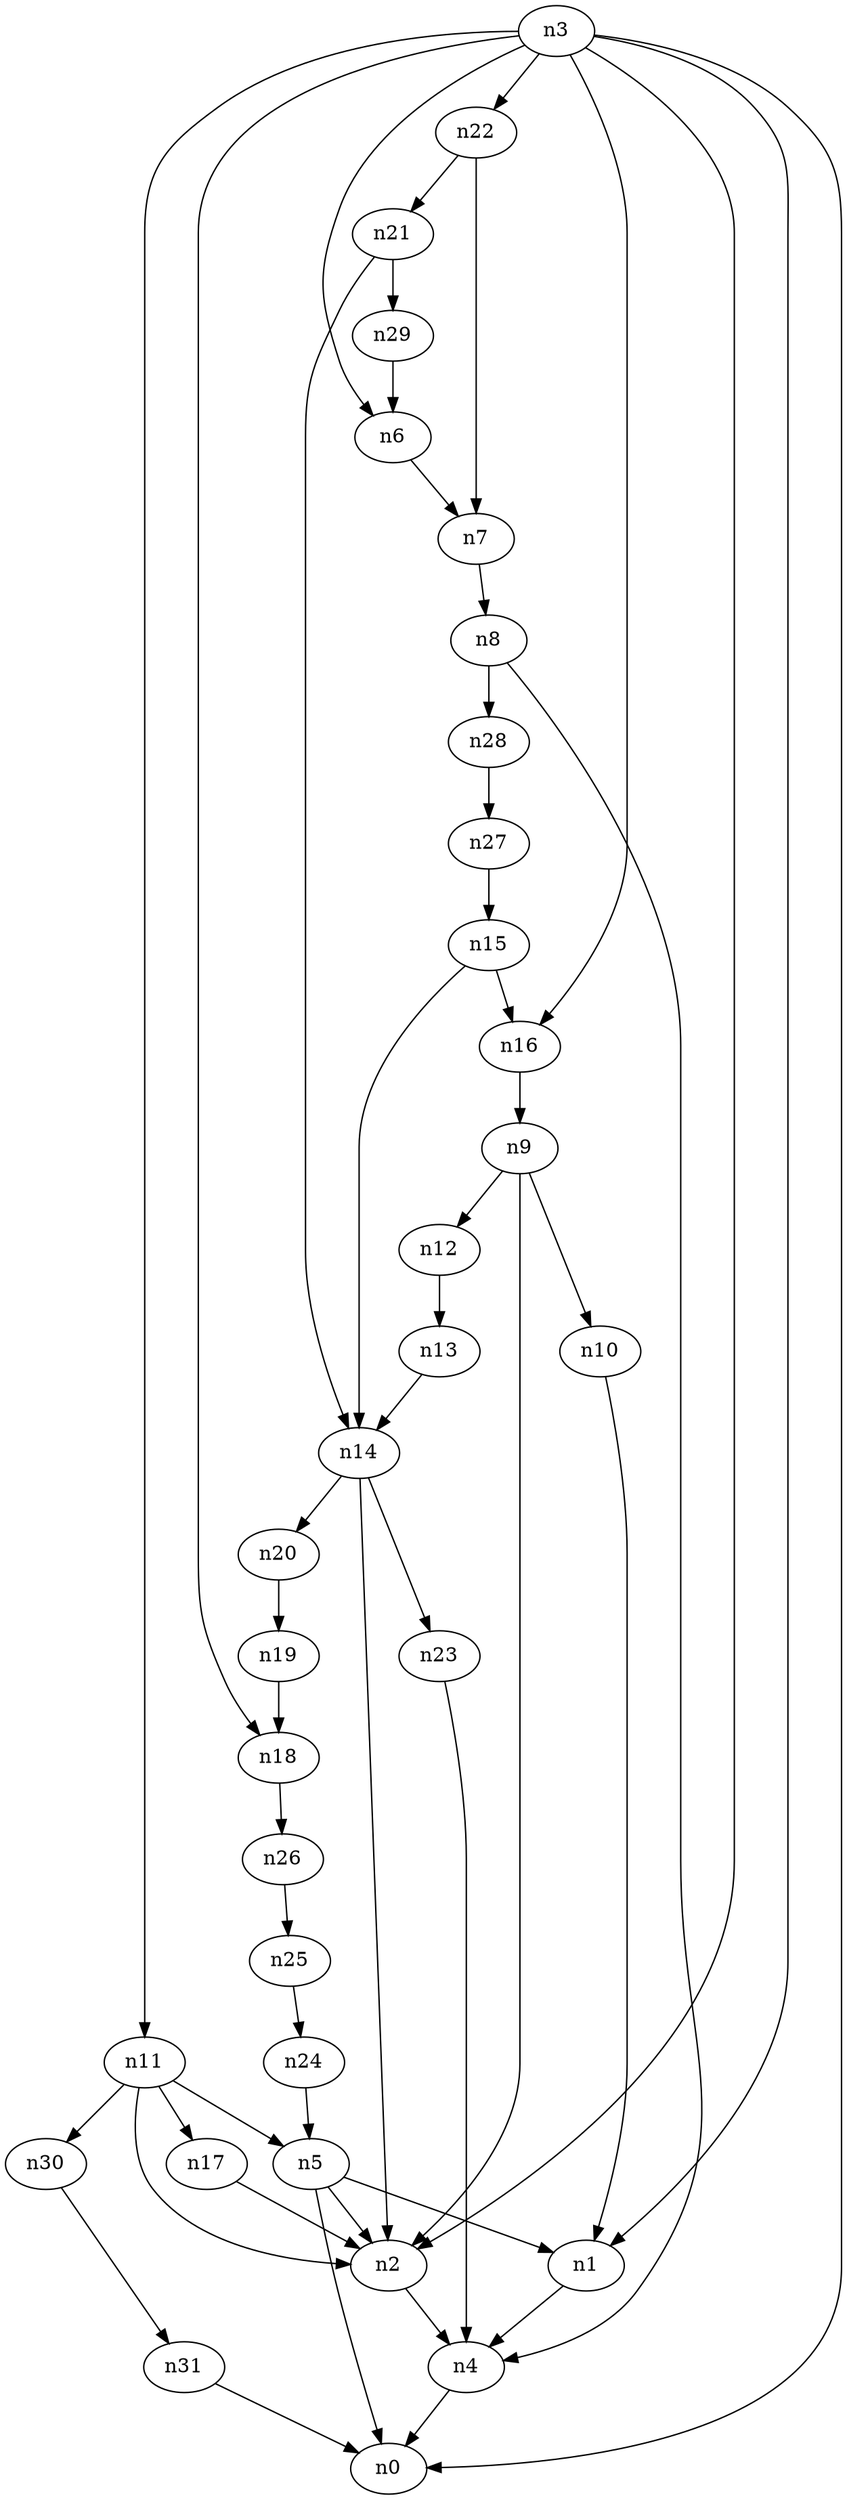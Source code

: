 digraph G {
	n1 -> n4	 [_graphml_id=e4];
	n2 -> n4	 [_graphml_id=e7];
	n3 -> n0	 [_graphml_id=e0];
	n3 -> n1	 [_graphml_id=e3];
	n3 -> n2	 [_graphml_id=e6];
	n3 -> n6	 [_graphml_id=e9];
	n3 -> n11	 [_graphml_id=e17];
	n3 -> n16	 [_graphml_id=e28];
	n3 -> n18	 [_graphml_id=e29];
	n3 -> n22	 [_graphml_id=e47];
	n4 -> n0	 [_graphml_id=e1];
	n5 -> n0	 [_graphml_id=e2];
	n5 -> n1	 [_graphml_id=e5];
	n5 -> n2	 [_graphml_id=e8];
	n6 -> n7	 [_graphml_id=e10];
	n7 -> n8	 [_graphml_id=e11];
	n8 -> n4	 [_graphml_id=e12];
	n8 -> n28	 [_graphml_id=e44];
	n9 -> n2	 [_graphml_id=e13];
	n9 -> n10	 [_graphml_id=e14];
	n9 -> n12	 [_graphml_id=e19];
	n10 -> n1	 [_graphml_id=e15];
	n11 -> n2	 [_graphml_id=e18];
	n11 -> n5	 [_graphml_id=e16];
	n11 -> n17	 [_graphml_id=e26];
	n11 -> n30	 [_graphml_id=e48];
	n12 -> n13	 [_graphml_id=e20];
	n13 -> n14	 [_graphml_id=e21];
	n14 -> n2	 [_graphml_id=e22];
	n14 -> n20	 [_graphml_id=e32];
	n14 -> n23	 [_graphml_id=e37];
	n15 -> n14	 [_graphml_id=e23];
	n15 -> n16	 [_graphml_id=e24];
	n16 -> n9	 [_graphml_id=e25];
	n17 -> n2	 [_graphml_id=e27];
	n18 -> n26	 [_graphml_id=e41];
	n19 -> n18	 [_graphml_id=e30];
	n20 -> n19	 [_graphml_id=e31];
	n21 -> n14	 [_graphml_id=e33];
	n21 -> n29	 [_graphml_id=e45];
	n22 -> n7	 [_graphml_id=e35];
	n22 -> n21	 [_graphml_id=e34];
	n23 -> n4	 [_graphml_id=e36];
	n24 -> n5	 [_graphml_id=e38];
	n25 -> n24	 [_graphml_id=e39];
	n26 -> n25	 [_graphml_id=e40];
	n27 -> n15	 [_graphml_id=e42];
	n28 -> n27	 [_graphml_id=e43];
	n29 -> n6	 [_graphml_id=e46];
	n30 -> n31	 [_graphml_id=e49];
	n31 -> n0	 [_graphml_id=e50];
}
